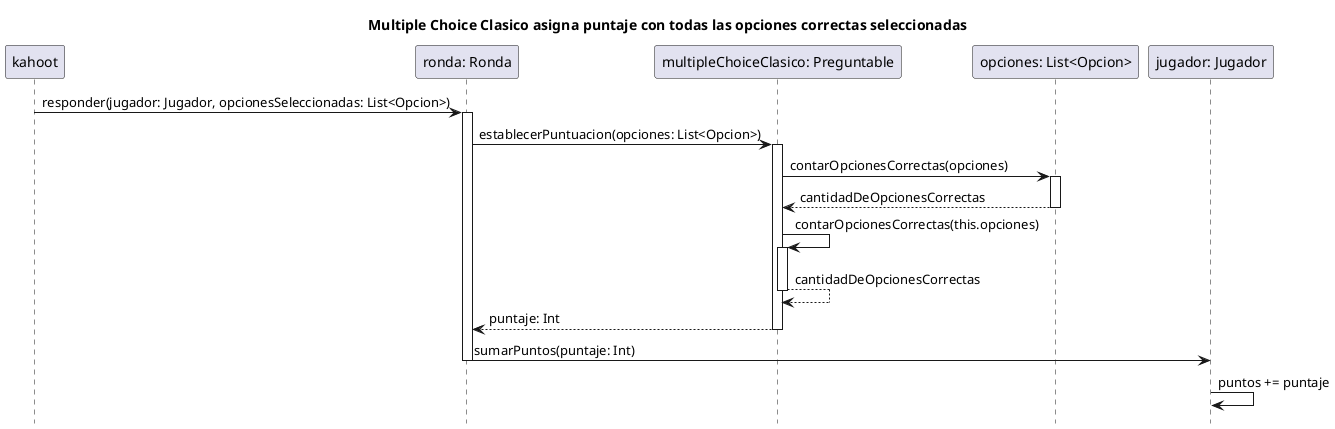 @startuml
title Multiple Choice Clasico asigna puntaje con todas las opciones correctas seleccionadas
hide footbox

    kahoot-> "ronda: Ronda" as ronda : responder(jugador: Jugador, opcionesSeleccionadas: List<Opcion>)
    activate ronda
    ronda-> "multipleChoiceClasico: Preguntable" as MCclasico: establecerPuntuacion(opciones: List<Opcion>)
    activate MCclasico
    MCclasico-> "opciones: List<Opcion>" as listaOpciones : contarOpcionesCorrectas(opciones)
    activate listaOpciones
    MCclasico <-- listaOpciones : cantidadDeOpcionesCorrectas
    deactivate listaOpciones
    MCclasico->MCclasico : contarOpcionesCorrectas(this.opciones)
    activate MCclasico
    MCclasico-->MCclasico : cantidadDeOpcionesCorrectas
    deactivate MCclasico
    ronda <-- MCclasico: puntaje: Int
    deactivate MCclasico
    ronda-> "jugador: Jugador" as jugador : sumarPuntos(puntaje: Int)
    deactivate ronda
    jugador-> jugador: puntos += puntaje
@enduml

